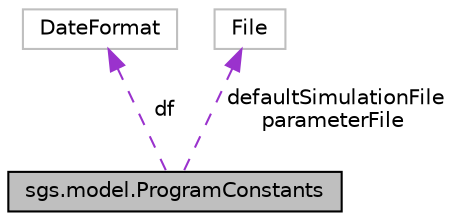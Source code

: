 digraph "sgs.model.ProgramConstants"
{
  edge [fontname="Helvetica",fontsize="10",labelfontname="Helvetica",labelfontsize="10"];
  node [fontname="Helvetica",fontsize="10",shape=record];
  Node1 [label="sgs.model.ProgramConstants",height=0.2,width=0.4,color="black", fillcolor="grey75", style="filled" fontcolor="black"];
  Node2 -> Node1 [dir="back",color="darkorchid3",fontsize="10",style="dashed",label=" df" ,fontname="Helvetica"];
  Node2 [label="DateFormat",height=0.2,width=0.4,color="grey75", fillcolor="white", style="filled"];
  Node3 -> Node1 [dir="back",color="darkorchid3",fontsize="10",style="dashed",label=" defaultSimulationFile\nparameterFile" ,fontname="Helvetica"];
  Node3 [label="File",height=0.2,width=0.4,color="grey75", fillcolor="white", style="filled"];
}
